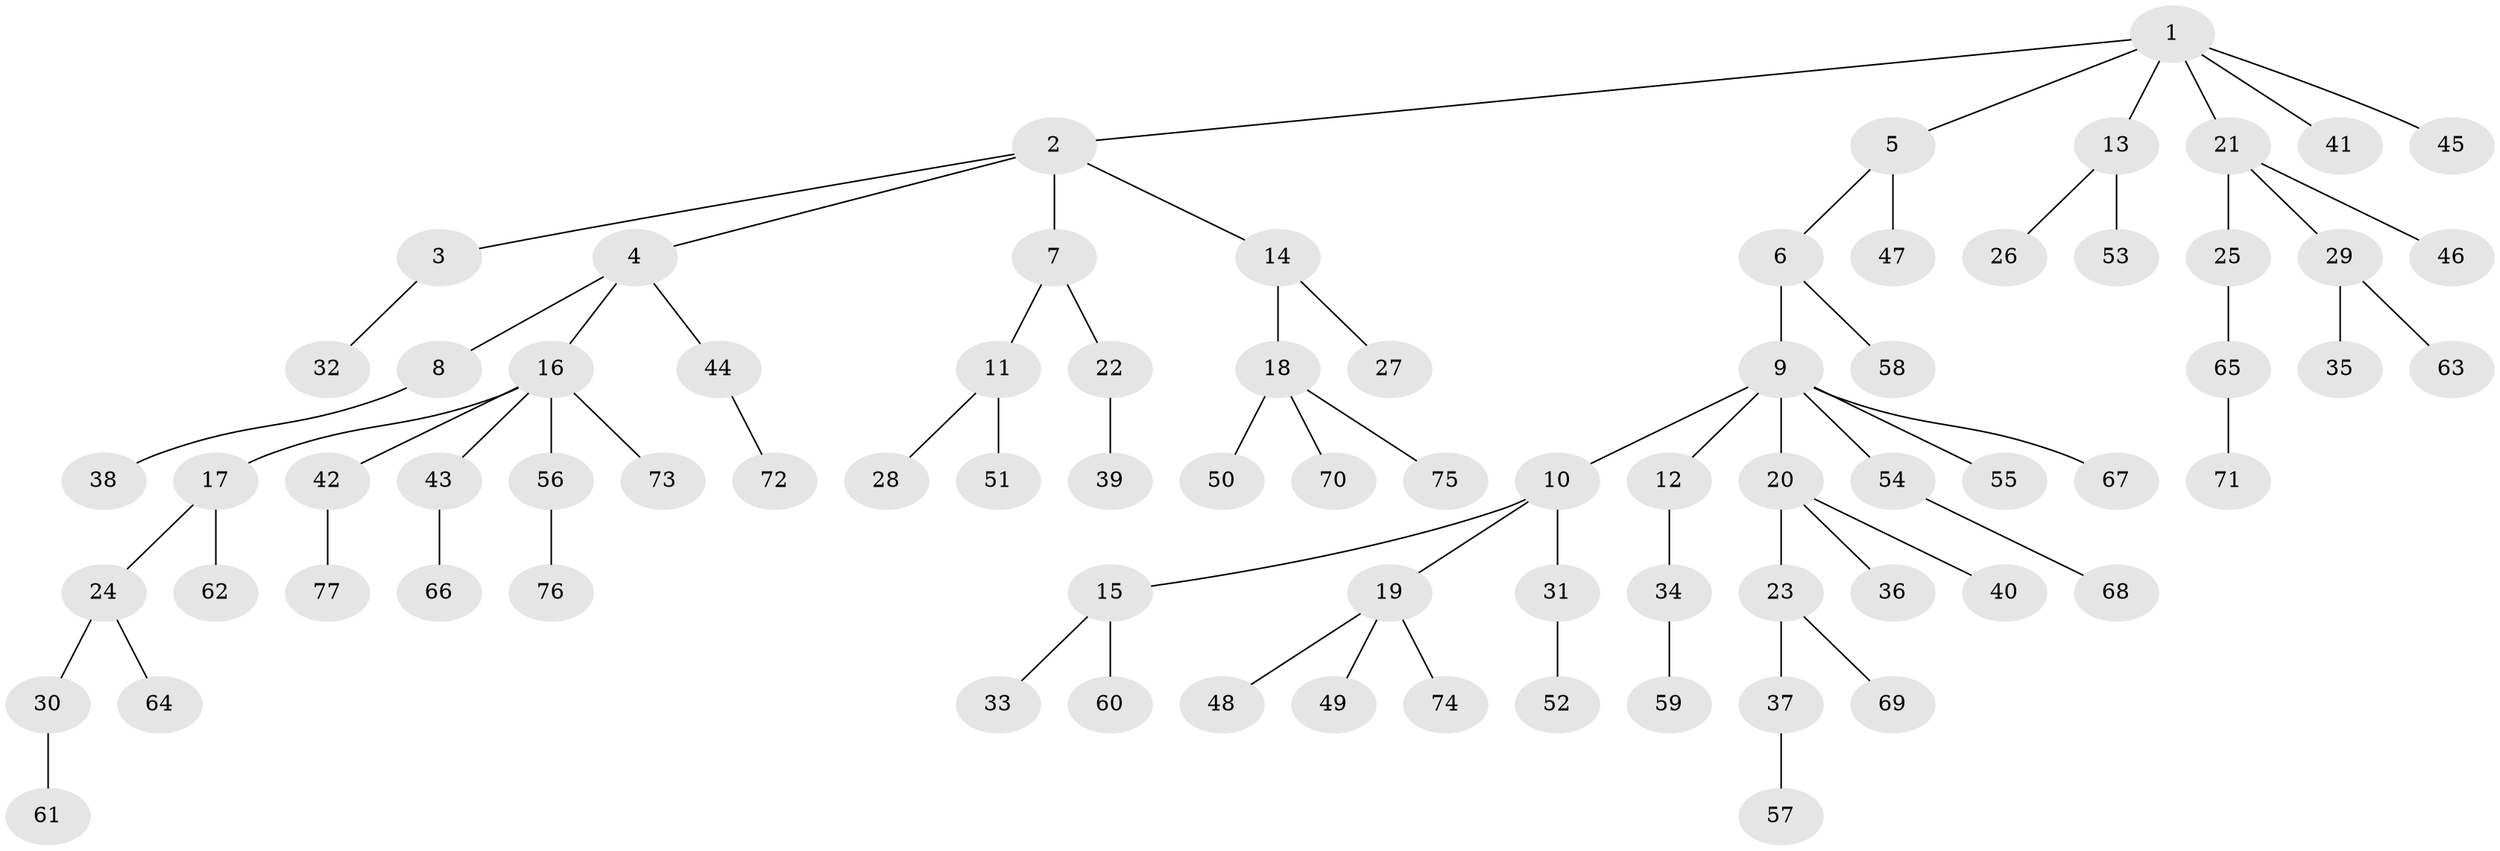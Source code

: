 // coarse degree distribution, {7: 0.038461538461538464, 5: 0.019230769230769232, 4: 0.07692307692307693, 2: 0.1346153846153846, 1: 0.6153846153846154, 3: 0.09615384615384616, 6: 0.019230769230769232}
// Generated by graph-tools (version 1.1) at 2025/42/03/06/25 10:42:06]
// undirected, 77 vertices, 76 edges
graph export_dot {
graph [start="1"]
  node [color=gray90,style=filled];
  1;
  2;
  3;
  4;
  5;
  6;
  7;
  8;
  9;
  10;
  11;
  12;
  13;
  14;
  15;
  16;
  17;
  18;
  19;
  20;
  21;
  22;
  23;
  24;
  25;
  26;
  27;
  28;
  29;
  30;
  31;
  32;
  33;
  34;
  35;
  36;
  37;
  38;
  39;
  40;
  41;
  42;
  43;
  44;
  45;
  46;
  47;
  48;
  49;
  50;
  51;
  52;
  53;
  54;
  55;
  56;
  57;
  58;
  59;
  60;
  61;
  62;
  63;
  64;
  65;
  66;
  67;
  68;
  69;
  70;
  71;
  72;
  73;
  74;
  75;
  76;
  77;
  1 -- 2;
  1 -- 5;
  1 -- 13;
  1 -- 21;
  1 -- 41;
  1 -- 45;
  2 -- 3;
  2 -- 4;
  2 -- 7;
  2 -- 14;
  3 -- 32;
  4 -- 8;
  4 -- 16;
  4 -- 44;
  5 -- 6;
  5 -- 47;
  6 -- 9;
  6 -- 58;
  7 -- 11;
  7 -- 22;
  8 -- 38;
  9 -- 10;
  9 -- 12;
  9 -- 20;
  9 -- 54;
  9 -- 55;
  9 -- 67;
  10 -- 15;
  10 -- 19;
  10 -- 31;
  11 -- 28;
  11 -- 51;
  12 -- 34;
  13 -- 26;
  13 -- 53;
  14 -- 18;
  14 -- 27;
  15 -- 33;
  15 -- 60;
  16 -- 17;
  16 -- 42;
  16 -- 43;
  16 -- 56;
  16 -- 73;
  17 -- 24;
  17 -- 62;
  18 -- 50;
  18 -- 70;
  18 -- 75;
  19 -- 48;
  19 -- 49;
  19 -- 74;
  20 -- 23;
  20 -- 36;
  20 -- 40;
  21 -- 25;
  21 -- 29;
  21 -- 46;
  22 -- 39;
  23 -- 37;
  23 -- 69;
  24 -- 30;
  24 -- 64;
  25 -- 65;
  29 -- 35;
  29 -- 63;
  30 -- 61;
  31 -- 52;
  34 -- 59;
  37 -- 57;
  42 -- 77;
  43 -- 66;
  44 -- 72;
  54 -- 68;
  56 -- 76;
  65 -- 71;
}
